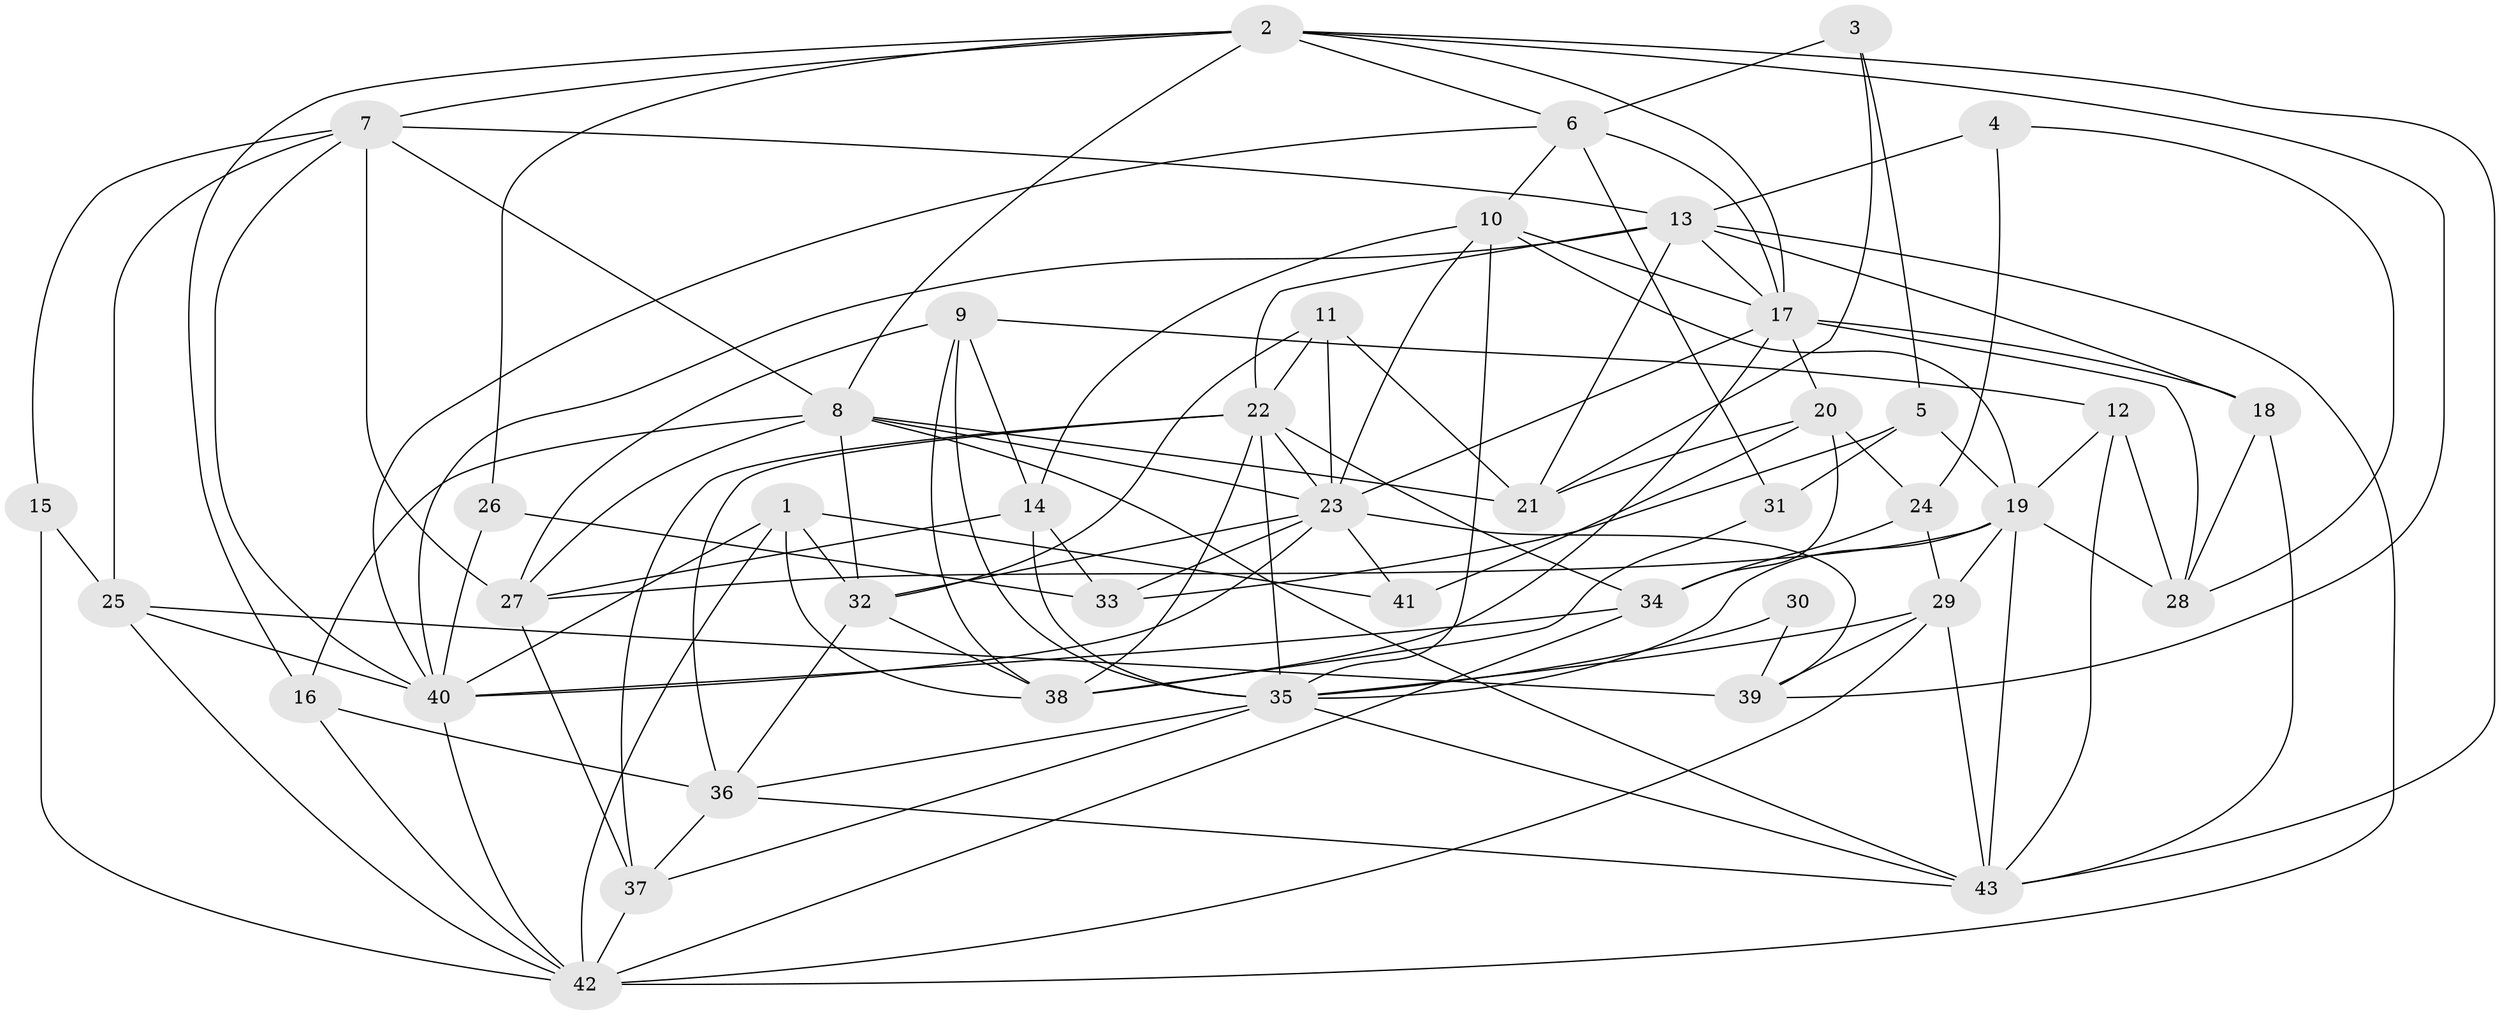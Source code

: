 // original degree distribution, {6: 0.13953488372093023, 4: 0.27906976744186046, 3: 0.27906976744186046, 5: 0.16279069767441862, 2: 0.11627906976744186, 7: 0.023255813953488372}
// Generated by graph-tools (version 1.1) at 2025/37/03/04/25 23:37:14]
// undirected, 43 vertices, 121 edges
graph export_dot {
  node [color=gray90,style=filled];
  1;
  2;
  3;
  4;
  5;
  6;
  7;
  8;
  9;
  10;
  11;
  12;
  13;
  14;
  15;
  16;
  17;
  18;
  19;
  20;
  21;
  22;
  23;
  24;
  25;
  26;
  27;
  28;
  29;
  30;
  31;
  32;
  33;
  34;
  35;
  36;
  37;
  38;
  39;
  40;
  41;
  42;
  43;
  1 -- 32 [weight=1.0];
  1 -- 38 [weight=1.0];
  1 -- 40 [weight=1.0];
  1 -- 41 [weight=1.0];
  1 -- 42 [weight=1.0];
  2 -- 6 [weight=1.0];
  2 -- 7 [weight=1.0];
  2 -- 8 [weight=1.0];
  2 -- 16 [weight=1.0];
  2 -- 17 [weight=1.0];
  2 -- 26 [weight=1.0];
  2 -- 39 [weight=1.0];
  2 -- 43 [weight=1.0];
  3 -- 5 [weight=1.0];
  3 -- 6 [weight=1.0];
  3 -- 21 [weight=1.0];
  4 -- 13 [weight=1.0];
  4 -- 24 [weight=1.0];
  4 -- 28 [weight=1.0];
  5 -- 19 [weight=2.0];
  5 -- 31 [weight=1.0];
  5 -- 33 [weight=1.0];
  6 -- 10 [weight=1.0];
  6 -- 17 [weight=1.0];
  6 -- 31 [weight=1.0];
  6 -- 40 [weight=1.0];
  7 -- 8 [weight=1.0];
  7 -- 13 [weight=1.0];
  7 -- 15 [weight=1.0];
  7 -- 25 [weight=1.0];
  7 -- 27 [weight=1.0];
  7 -- 40 [weight=1.0];
  8 -- 16 [weight=1.0];
  8 -- 21 [weight=1.0];
  8 -- 23 [weight=1.0];
  8 -- 27 [weight=1.0];
  8 -- 32 [weight=1.0];
  8 -- 43 [weight=1.0];
  9 -- 12 [weight=1.0];
  9 -- 14 [weight=1.0];
  9 -- 27 [weight=1.0];
  9 -- 35 [weight=1.0];
  9 -- 38 [weight=1.0];
  10 -- 14 [weight=1.0];
  10 -- 17 [weight=1.0];
  10 -- 19 [weight=1.0];
  10 -- 23 [weight=1.0];
  10 -- 35 [weight=1.0];
  11 -- 21 [weight=1.0];
  11 -- 22 [weight=1.0];
  11 -- 23 [weight=1.0];
  11 -- 32 [weight=1.0];
  12 -- 19 [weight=1.0];
  12 -- 28 [weight=1.0];
  12 -- 43 [weight=1.0];
  13 -- 17 [weight=1.0];
  13 -- 18 [weight=2.0];
  13 -- 21 [weight=1.0];
  13 -- 22 [weight=1.0];
  13 -- 40 [weight=1.0];
  13 -- 42 [weight=1.0];
  14 -- 27 [weight=1.0];
  14 -- 33 [weight=1.0];
  14 -- 35 [weight=2.0];
  15 -- 25 [weight=1.0];
  15 -- 42 [weight=1.0];
  16 -- 36 [weight=1.0];
  16 -- 42 [weight=1.0];
  17 -- 18 [weight=1.0];
  17 -- 20 [weight=1.0];
  17 -- 23 [weight=1.0];
  17 -- 28 [weight=1.0];
  17 -- 38 [weight=1.0];
  18 -- 28 [weight=1.0];
  18 -- 43 [weight=1.0];
  19 -- 27 [weight=1.0];
  19 -- 28 [weight=2.0];
  19 -- 29 [weight=1.0];
  19 -- 35 [weight=1.0];
  19 -- 43 [weight=1.0];
  20 -- 21 [weight=1.0];
  20 -- 24 [weight=1.0];
  20 -- 34 [weight=1.0];
  20 -- 41 [weight=1.0];
  22 -- 23 [weight=1.0];
  22 -- 34 [weight=2.0];
  22 -- 35 [weight=1.0];
  22 -- 36 [weight=1.0];
  22 -- 37 [weight=1.0];
  22 -- 38 [weight=1.0];
  23 -- 32 [weight=1.0];
  23 -- 33 [weight=1.0];
  23 -- 39 [weight=1.0];
  23 -- 40 [weight=1.0];
  23 -- 41 [weight=1.0];
  24 -- 29 [weight=1.0];
  24 -- 34 [weight=1.0];
  25 -- 39 [weight=1.0];
  25 -- 40 [weight=1.0];
  25 -- 42 [weight=1.0];
  26 -- 33 [weight=1.0];
  26 -- 40 [weight=1.0];
  27 -- 37 [weight=1.0];
  29 -- 35 [weight=1.0];
  29 -- 39 [weight=1.0];
  29 -- 42 [weight=2.0];
  29 -- 43 [weight=1.0];
  30 -- 35 [weight=1.0];
  30 -- 39 [weight=1.0];
  31 -- 38 [weight=1.0];
  32 -- 36 [weight=1.0];
  32 -- 38 [weight=1.0];
  34 -- 40 [weight=1.0];
  34 -- 42 [weight=1.0];
  35 -- 36 [weight=1.0];
  35 -- 37 [weight=1.0];
  35 -- 43 [weight=1.0];
  36 -- 37 [weight=1.0];
  36 -- 43 [weight=1.0];
  37 -- 42 [weight=1.0];
  40 -- 42 [weight=1.0];
}
